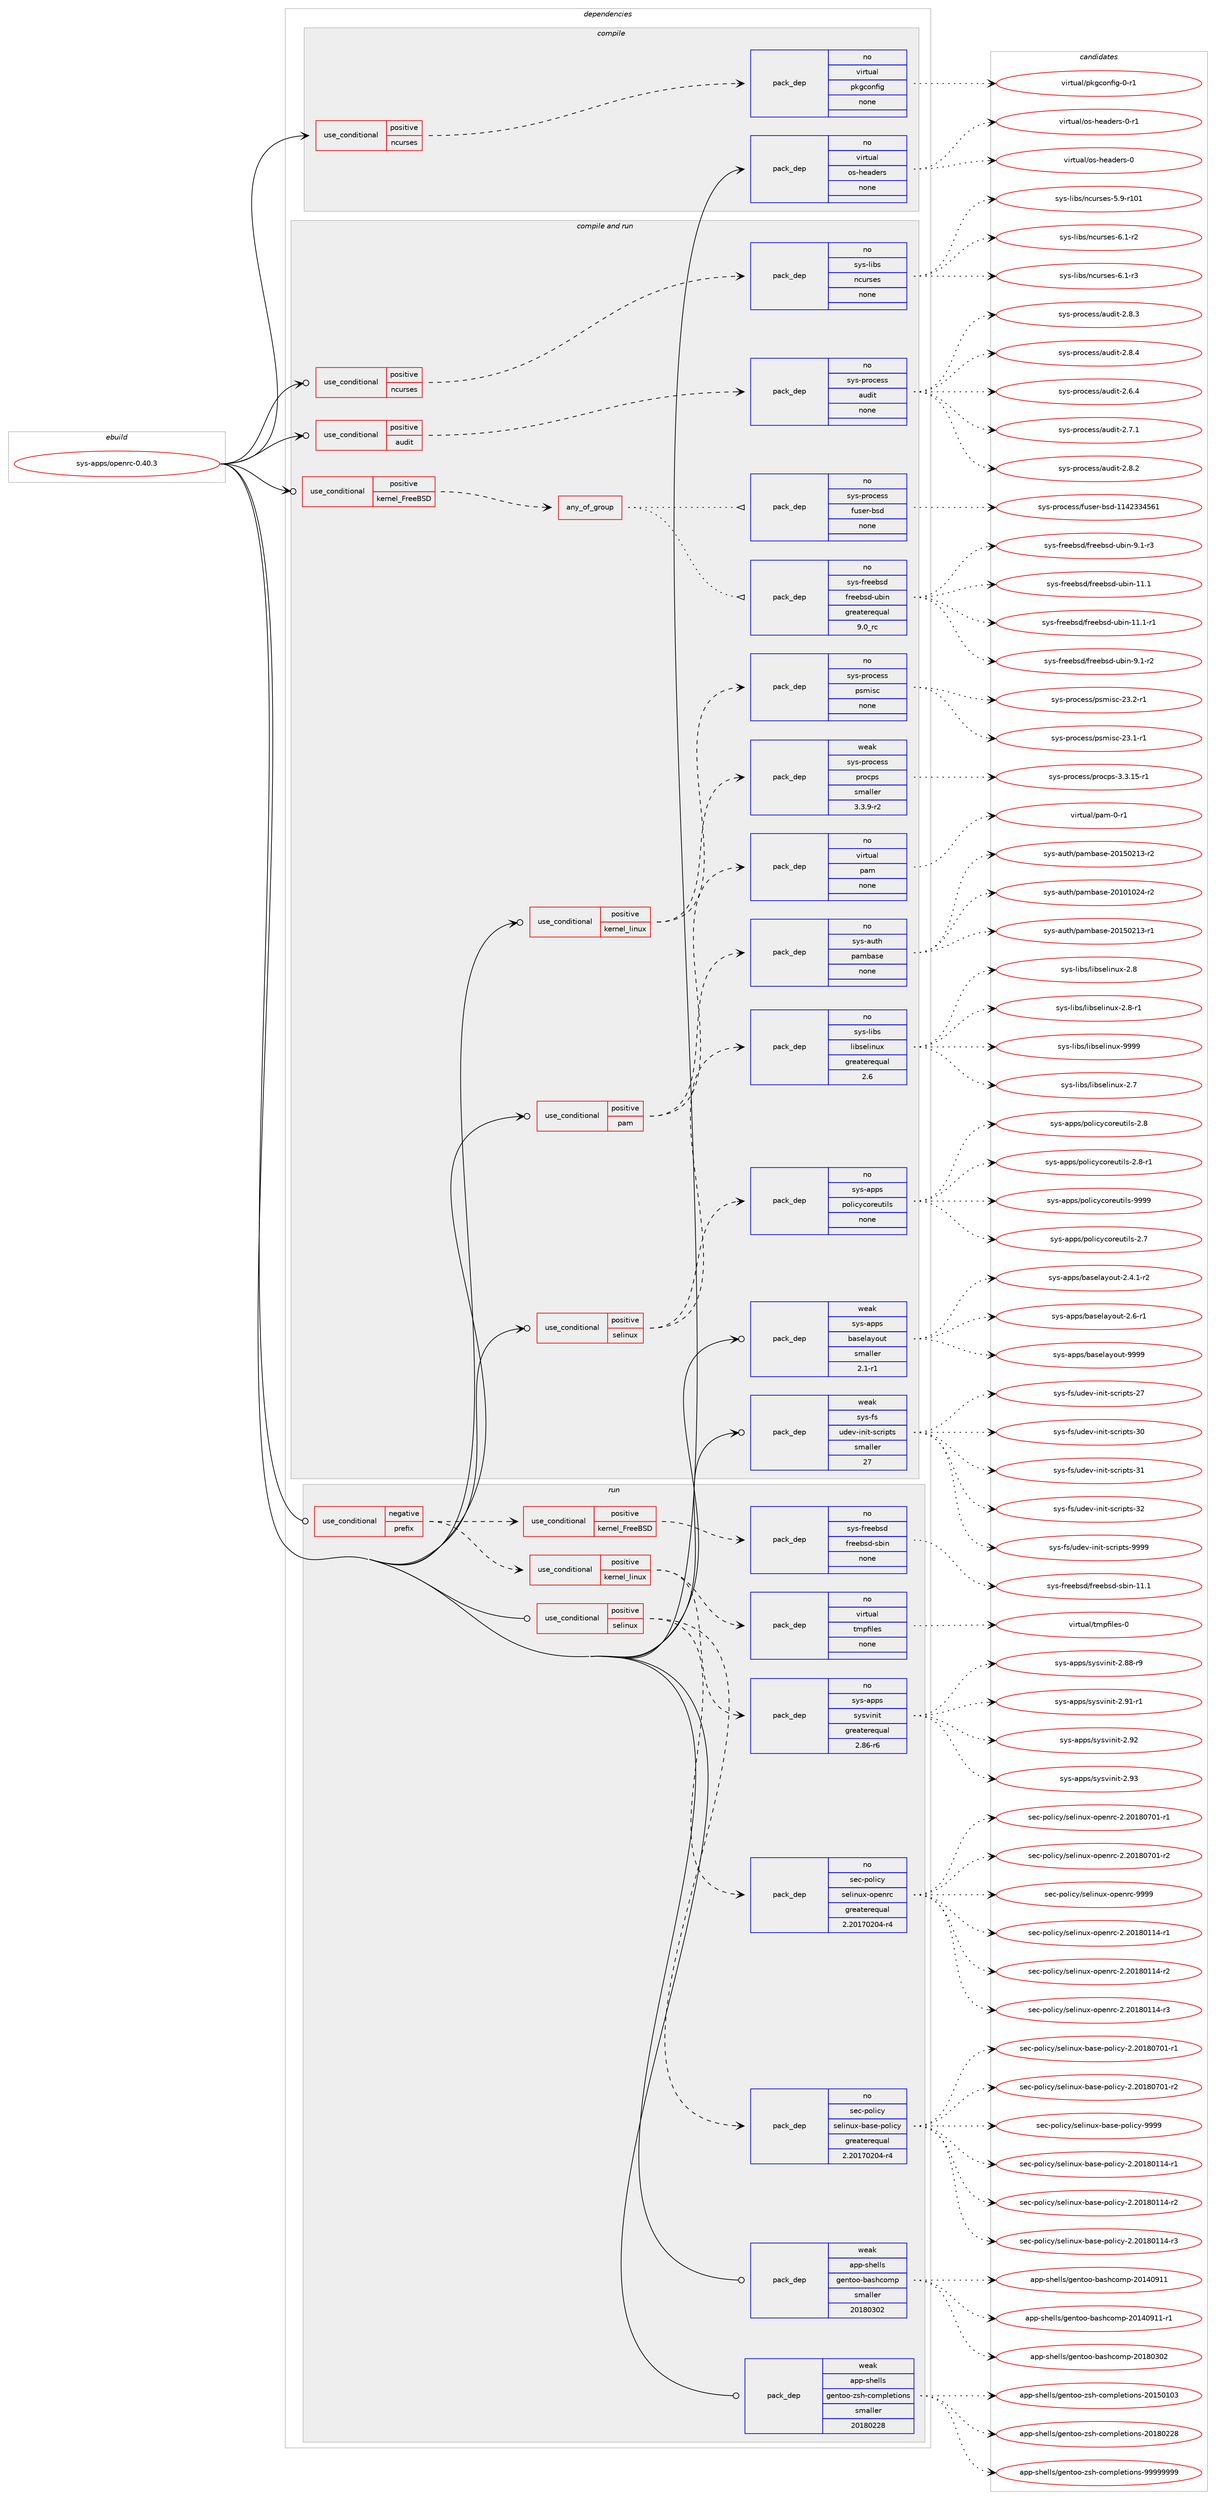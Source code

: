 digraph prolog {

# *************
# Graph options
# *************

newrank=true;
concentrate=true;
compound=true;
graph [rankdir=LR,fontname=Helvetica,fontsize=10,ranksep=1.5];#, ranksep=2.5, nodesep=0.2];
edge  [arrowhead=vee];
node  [fontname=Helvetica,fontsize=10];

# **********
# The ebuild
# **********

subgraph cluster_leftcol {
color=gray;
rank=same;
label=<<i>ebuild</i>>;
id [label="sys-apps/openrc-0.40.3", color=red, width=4, href="../sys-apps/openrc-0.40.3.svg"];
}

# ****************
# The dependencies
# ****************

subgraph cluster_midcol {
color=gray;
label=<<i>dependencies</i>>;
subgraph cluster_compile {
fillcolor="#eeeeee";
style=filled;
label=<<i>compile</i>>;
subgraph cond1003 {
dependency6547 [label=<<TABLE BORDER="0" CELLBORDER="1" CELLSPACING="0" CELLPADDING="4"><TR><TD ROWSPAN="3" CELLPADDING="10">use_conditional</TD></TR><TR><TD>positive</TD></TR><TR><TD>ncurses</TD></TR></TABLE>>, shape=none, color=red];
subgraph pack5401 {
dependency6548 [label=<<TABLE BORDER="0" CELLBORDER="1" CELLSPACING="0" CELLPADDING="4" WIDTH="220"><TR><TD ROWSPAN="6" CELLPADDING="30">pack_dep</TD></TR><TR><TD WIDTH="110">no</TD></TR><TR><TD>virtual</TD></TR><TR><TD>pkgconfig</TD></TR><TR><TD>none</TD></TR><TR><TD></TD></TR></TABLE>>, shape=none, color=blue];
}
dependency6547:e -> dependency6548:w [weight=20,style="dashed",arrowhead="vee"];
}
id:e -> dependency6547:w [weight=20,style="solid",arrowhead="vee"];
subgraph pack5402 {
dependency6549 [label=<<TABLE BORDER="0" CELLBORDER="1" CELLSPACING="0" CELLPADDING="4" WIDTH="220"><TR><TD ROWSPAN="6" CELLPADDING="30">pack_dep</TD></TR><TR><TD WIDTH="110">no</TD></TR><TR><TD>virtual</TD></TR><TR><TD>os-headers</TD></TR><TR><TD>none</TD></TR><TR><TD></TD></TR></TABLE>>, shape=none, color=blue];
}
id:e -> dependency6549:w [weight=20,style="solid",arrowhead="vee"];
}
subgraph cluster_compileandrun {
fillcolor="#eeeeee";
style=filled;
label=<<i>compile and run</i>>;
subgraph cond1004 {
dependency6550 [label=<<TABLE BORDER="0" CELLBORDER="1" CELLSPACING="0" CELLPADDING="4"><TR><TD ROWSPAN="3" CELLPADDING="10">use_conditional</TD></TR><TR><TD>positive</TD></TR><TR><TD>audit</TD></TR></TABLE>>, shape=none, color=red];
subgraph pack5403 {
dependency6551 [label=<<TABLE BORDER="0" CELLBORDER="1" CELLSPACING="0" CELLPADDING="4" WIDTH="220"><TR><TD ROWSPAN="6" CELLPADDING="30">pack_dep</TD></TR><TR><TD WIDTH="110">no</TD></TR><TR><TD>sys-process</TD></TR><TR><TD>audit</TD></TR><TR><TD>none</TD></TR><TR><TD></TD></TR></TABLE>>, shape=none, color=blue];
}
dependency6550:e -> dependency6551:w [weight=20,style="dashed",arrowhead="vee"];
}
id:e -> dependency6550:w [weight=20,style="solid",arrowhead="odotvee"];
subgraph cond1005 {
dependency6552 [label=<<TABLE BORDER="0" CELLBORDER="1" CELLSPACING="0" CELLPADDING="4"><TR><TD ROWSPAN="3" CELLPADDING="10">use_conditional</TD></TR><TR><TD>positive</TD></TR><TR><TD>kernel_FreeBSD</TD></TR></TABLE>>, shape=none, color=red];
subgraph any138 {
dependency6553 [label=<<TABLE BORDER="0" CELLBORDER="1" CELLSPACING="0" CELLPADDING="4"><TR><TD CELLPADDING="10">any_of_group</TD></TR></TABLE>>, shape=none, color=red];subgraph pack5404 {
dependency6554 [label=<<TABLE BORDER="0" CELLBORDER="1" CELLSPACING="0" CELLPADDING="4" WIDTH="220"><TR><TD ROWSPAN="6" CELLPADDING="30">pack_dep</TD></TR><TR><TD WIDTH="110">no</TD></TR><TR><TD>sys-freebsd</TD></TR><TR><TD>freebsd-ubin</TD></TR><TR><TD>greaterequal</TD></TR><TR><TD>9.0_rc</TD></TR></TABLE>>, shape=none, color=blue];
}
dependency6553:e -> dependency6554:w [weight=20,style="dotted",arrowhead="oinv"];
subgraph pack5405 {
dependency6555 [label=<<TABLE BORDER="0" CELLBORDER="1" CELLSPACING="0" CELLPADDING="4" WIDTH="220"><TR><TD ROWSPAN="6" CELLPADDING="30">pack_dep</TD></TR><TR><TD WIDTH="110">no</TD></TR><TR><TD>sys-process</TD></TR><TR><TD>fuser-bsd</TD></TR><TR><TD>none</TD></TR><TR><TD></TD></TR></TABLE>>, shape=none, color=blue];
}
dependency6553:e -> dependency6555:w [weight=20,style="dotted",arrowhead="oinv"];
}
dependency6552:e -> dependency6553:w [weight=20,style="dashed",arrowhead="vee"];
}
id:e -> dependency6552:w [weight=20,style="solid",arrowhead="odotvee"];
subgraph cond1006 {
dependency6556 [label=<<TABLE BORDER="0" CELLBORDER="1" CELLSPACING="0" CELLPADDING="4"><TR><TD ROWSPAN="3" CELLPADDING="10">use_conditional</TD></TR><TR><TD>positive</TD></TR><TR><TD>kernel_linux</TD></TR></TABLE>>, shape=none, color=red];
subgraph pack5406 {
dependency6557 [label=<<TABLE BORDER="0" CELLBORDER="1" CELLSPACING="0" CELLPADDING="4" WIDTH="220"><TR><TD ROWSPAN="6" CELLPADDING="30">pack_dep</TD></TR><TR><TD WIDTH="110">no</TD></TR><TR><TD>sys-process</TD></TR><TR><TD>psmisc</TD></TR><TR><TD>none</TD></TR><TR><TD></TD></TR></TABLE>>, shape=none, color=blue];
}
dependency6556:e -> dependency6557:w [weight=20,style="dashed",arrowhead="vee"];
subgraph pack5407 {
dependency6558 [label=<<TABLE BORDER="0" CELLBORDER="1" CELLSPACING="0" CELLPADDING="4" WIDTH="220"><TR><TD ROWSPAN="6" CELLPADDING="30">pack_dep</TD></TR><TR><TD WIDTH="110">weak</TD></TR><TR><TD>sys-process</TD></TR><TR><TD>procps</TD></TR><TR><TD>smaller</TD></TR><TR><TD>3.3.9-r2</TD></TR></TABLE>>, shape=none, color=blue];
}
dependency6556:e -> dependency6558:w [weight=20,style="dashed",arrowhead="vee"];
}
id:e -> dependency6556:w [weight=20,style="solid",arrowhead="odotvee"];
subgraph cond1007 {
dependency6559 [label=<<TABLE BORDER="0" CELLBORDER="1" CELLSPACING="0" CELLPADDING="4"><TR><TD ROWSPAN="3" CELLPADDING="10">use_conditional</TD></TR><TR><TD>positive</TD></TR><TR><TD>ncurses</TD></TR></TABLE>>, shape=none, color=red];
subgraph pack5408 {
dependency6560 [label=<<TABLE BORDER="0" CELLBORDER="1" CELLSPACING="0" CELLPADDING="4" WIDTH="220"><TR><TD ROWSPAN="6" CELLPADDING="30">pack_dep</TD></TR><TR><TD WIDTH="110">no</TD></TR><TR><TD>sys-libs</TD></TR><TR><TD>ncurses</TD></TR><TR><TD>none</TD></TR><TR><TD></TD></TR></TABLE>>, shape=none, color=blue];
}
dependency6559:e -> dependency6560:w [weight=20,style="dashed",arrowhead="vee"];
}
id:e -> dependency6559:w [weight=20,style="solid",arrowhead="odotvee"];
subgraph cond1008 {
dependency6561 [label=<<TABLE BORDER="0" CELLBORDER="1" CELLSPACING="0" CELLPADDING="4"><TR><TD ROWSPAN="3" CELLPADDING="10">use_conditional</TD></TR><TR><TD>positive</TD></TR><TR><TD>pam</TD></TR></TABLE>>, shape=none, color=red];
subgraph pack5409 {
dependency6562 [label=<<TABLE BORDER="0" CELLBORDER="1" CELLSPACING="0" CELLPADDING="4" WIDTH="220"><TR><TD ROWSPAN="6" CELLPADDING="30">pack_dep</TD></TR><TR><TD WIDTH="110">no</TD></TR><TR><TD>sys-auth</TD></TR><TR><TD>pambase</TD></TR><TR><TD>none</TD></TR><TR><TD></TD></TR></TABLE>>, shape=none, color=blue];
}
dependency6561:e -> dependency6562:w [weight=20,style="dashed",arrowhead="vee"];
subgraph pack5410 {
dependency6563 [label=<<TABLE BORDER="0" CELLBORDER="1" CELLSPACING="0" CELLPADDING="4" WIDTH="220"><TR><TD ROWSPAN="6" CELLPADDING="30">pack_dep</TD></TR><TR><TD WIDTH="110">no</TD></TR><TR><TD>virtual</TD></TR><TR><TD>pam</TD></TR><TR><TD>none</TD></TR><TR><TD></TD></TR></TABLE>>, shape=none, color=blue];
}
dependency6561:e -> dependency6563:w [weight=20,style="dashed",arrowhead="vee"];
}
id:e -> dependency6561:w [weight=20,style="solid",arrowhead="odotvee"];
subgraph cond1009 {
dependency6564 [label=<<TABLE BORDER="0" CELLBORDER="1" CELLSPACING="0" CELLPADDING="4"><TR><TD ROWSPAN="3" CELLPADDING="10">use_conditional</TD></TR><TR><TD>positive</TD></TR><TR><TD>selinux</TD></TR></TABLE>>, shape=none, color=red];
subgraph pack5411 {
dependency6565 [label=<<TABLE BORDER="0" CELLBORDER="1" CELLSPACING="0" CELLPADDING="4" WIDTH="220"><TR><TD ROWSPAN="6" CELLPADDING="30">pack_dep</TD></TR><TR><TD WIDTH="110">no</TD></TR><TR><TD>sys-apps</TD></TR><TR><TD>policycoreutils</TD></TR><TR><TD>none</TD></TR><TR><TD></TD></TR></TABLE>>, shape=none, color=blue];
}
dependency6564:e -> dependency6565:w [weight=20,style="dashed",arrowhead="vee"];
subgraph pack5412 {
dependency6566 [label=<<TABLE BORDER="0" CELLBORDER="1" CELLSPACING="0" CELLPADDING="4" WIDTH="220"><TR><TD ROWSPAN="6" CELLPADDING="30">pack_dep</TD></TR><TR><TD WIDTH="110">no</TD></TR><TR><TD>sys-libs</TD></TR><TR><TD>libselinux</TD></TR><TR><TD>greaterequal</TD></TR><TR><TD>2.6</TD></TR></TABLE>>, shape=none, color=blue];
}
dependency6564:e -> dependency6566:w [weight=20,style="dashed",arrowhead="vee"];
}
id:e -> dependency6564:w [weight=20,style="solid",arrowhead="odotvee"];
subgraph pack5413 {
dependency6567 [label=<<TABLE BORDER="0" CELLBORDER="1" CELLSPACING="0" CELLPADDING="4" WIDTH="220"><TR><TD ROWSPAN="6" CELLPADDING="30">pack_dep</TD></TR><TR><TD WIDTH="110">weak</TD></TR><TR><TD>sys-apps</TD></TR><TR><TD>baselayout</TD></TR><TR><TD>smaller</TD></TR><TR><TD>2.1-r1</TD></TR></TABLE>>, shape=none, color=blue];
}
id:e -> dependency6567:w [weight=20,style="solid",arrowhead="odotvee"];
subgraph pack5414 {
dependency6568 [label=<<TABLE BORDER="0" CELLBORDER="1" CELLSPACING="0" CELLPADDING="4" WIDTH="220"><TR><TD ROWSPAN="6" CELLPADDING="30">pack_dep</TD></TR><TR><TD WIDTH="110">weak</TD></TR><TR><TD>sys-fs</TD></TR><TR><TD>udev-init-scripts</TD></TR><TR><TD>smaller</TD></TR><TR><TD>27</TD></TR></TABLE>>, shape=none, color=blue];
}
id:e -> dependency6568:w [weight=20,style="solid",arrowhead="odotvee"];
}
subgraph cluster_run {
fillcolor="#eeeeee";
style=filled;
label=<<i>run</i>>;
subgraph cond1010 {
dependency6569 [label=<<TABLE BORDER="0" CELLBORDER="1" CELLSPACING="0" CELLPADDING="4"><TR><TD ROWSPAN="3" CELLPADDING="10">use_conditional</TD></TR><TR><TD>negative</TD></TR><TR><TD>prefix</TD></TR></TABLE>>, shape=none, color=red];
subgraph cond1011 {
dependency6570 [label=<<TABLE BORDER="0" CELLBORDER="1" CELLSPACING="0" CELLPADDING="4"><TR><TD ROWSPAN="3" CELLPADDING="10">use_conditional</TD></TR><TR><TD>positive</TD></TR><TR><TD>kernel_linux</TD></TR></TABLE>>, shape=none, color=red];
subgraph pack5415 {
dependency6571 [label=<<TABLE BORDER="0" CELLBORDER="1" CELLSPACING="0" CELLPADDING="4" WIDTH="220"><TR><TD ROWSPAN="6" CELLPADDING="30">pack_dep</TD></TR><TR><TD WIDTH="110">no</TD></TR><TR><TD>sys-apps</TD></TR><TR><TD>sysvinit</TD></TR><TR><TD>greaterequal</TD></TR><TR><TD>2.86-r6</TD></TR></TABLE>>, shape=none, color=blue];
}
dependency6570:e -> dependency6571:w [weight=20,style="dashed",arrowhead="vee"];
subgraph pack5416 {
dependency6572 [label=<<TABLE BORDER="0" CELLBORDER="1" CELLSPACING="0" CELLPADDING="4" WIDTH="220"><TR><TD ROWSPAN="6" CELLPADDING="30">pack_dep</TD></TR><TR><TD WIDTH="110">no</TD></TR><TR><TD>virtual</TD></TR><TR><TD>tmpfiles</TD></TR><TR><TD>none</TD></TR><TR><TD></TD></TR></TABLE>>, shape=none, color=blue];
}
dependency6570:e -> dependency6572:w [weight=20,style="dashed",arrowhead="vee"];
}
dependency6569:e -> dependency6570:w [weight=20,style="dashed",arrowhead="vee"];
subgraph cond1012 {
dependency6573 [label=<<TABLE BORDER="0" CELLBORDER="1" CELLSPACING="0" CELLPADDING="4"><TR><TD ROWSPAN="3" CELLPADDING="10">use_conditional</TD></TR><TR><TD>positive</TD></TR><TR><TD>kernel_FreeBSD</TD></TR></TABLE>>, shape=none, color=red];
subgraph pack5417 {
dependency6574 [label=<<TABLE BORDER="0" CELLBORDER="1" CELLSPACING="0" CELLPADDING="4" WIDTH="220"><TR><TD ROWSPAN="6" CELLPADDING="30">pack_dep</TD></TR><TR><TD WIDTH="110">no</TD></TR><TR><TD>sys-freebsd</TD></TR><TR><TD>freebsd-sbin</TD></TR><TR><TD>none</TD></TR><TR><TD></TD></TR></TABLE>>, shape=none, color=blue];
}
dependency6573:e -> dependency6574:w [weight=20,style="dashed",arrowhead="vee"];
}
dependency6569:e -> dependency6573:w [weight=20,style="dashed",arrowhead="vee"];
}
id:e -> dependency6569:w [weight=20,style="solid",arrowhead="odot"];
subgraph cond1013 {
dependency6575 [label=<<TABLE BORDER="0" CELLBORDER="1" CELLSPACING="0" CELLPADDING="4"><TR><TD ROWSPAN="3" CELLPADDING="10">use_conditional</TD></TR><TR><TD>positive</TD></TR><TR><TD>selinux</TD></TR></TABLE>>, shape=none, color=red];
subgraph pack5418 {
dependency6576 [label=<<TABLE BORDER="0" CELLBORDER="1" CELLSPACING="0" CELLPADDING="4" WIDTH="220"><TR><TD ROWSPAN="6" CELLPADDING="30">pack_dep</TD></TR><TR><TD WIDTH="110">no</TD></TR><TR><TD>sec-policy</TD></TR><TR><TD>selinux-base-policy</TD></TR><TR><TD>greaterequal</TD></TR><TR><TD>2.20170204-r4</TD></TR></TABLE>>, shape=none, color=blue];
}
dependency6575:e -> dependency6576:w [weight=20,style="dashed",arrowhead="vee"];
subgraph pack5419 {
dependency6577 [label=<<TABLE BORDER="0" CELLBORDER="1" CELLSPACING="0" CELLPADDING="4" WIDTH="220"><TR><TD ROWSPAN="6" CELLPADDING="30">pack_dep</TD></TR><TR><TD WIDTH="110">no</TD></TR><TR><TD>sec-policy</TD></TR><TR><TD>selinux-openrc</TD></TR><TR><TD>greaterequal</TD></TR><TR><TD>2.20170204-r4</TD></TR></TABLE>>, shape=none, color=blue];
}
dependency6575:e -> dependency6577:w [weight=20,style="dashed",arrowhead="vee"];
}
id:e -> dependency6575:w [weight=20,style="solid",arrowhead="odot"];
subgraph pack5420 {
dependency6578 [label=<<TABLE BORDER="0" CELLBORDER="1" CELLSPACING="0" CELLPADDING="4" WIDTH="220"><TR><TD ROWSPAN="6" CELLPADDING="30">pack_dep</TD></TR><TR><TD WIDTH="110">weak</TD></TR><TR><TD>app-shells</TD></TR><TR><TD>gentoo-bashcomp</TD></TR><TR><TD>smaller</TD></TR><TR><TD>20180302</TD></TR></TABLE>>, shape=none, color=blue];
}
id:e -> dependency6578:w [weight=20,style="solid",arrowhead="odot"];
subgraph pack5421 {
dependency6579 [label=<<TABLE BORDER="0" CELLBORDER="1" CELLSPACING="0" CELLPADDING="4" WIDTH="220"><TR><TD ROWSPAN="6" CELLPADDING="30">pack_dep</TD></TR><TR><TD WIDTH="110">weak</TD></TR><TR><TD>app-shells</TD></TR><TR><TD>gentoo-zsh-completions</TD></TR><TR><TD>smaller</TD></TR><TR><TD>20180228</TD></TR></TABLE>>, shape=none, color=blue];
}
id:e -> dependency6579:w [weight=20,style="solid",arrowhead="odot"];
}
}

# **************
# The candidates
# **************

subgraph cluster_choices {
rank=same;
color=gray;
label=<<i>candidates</i>>;

subgraph choice5401 {
color=black;
nodesep=1;
choice11810511411611797108471121071039911111010210510345484511449 [label="virtual/pkgconfig-0-r1", color=red, width=4,href="../virtual/pkgconfig-0-r1.svg"];
dependency6548:e -> choice11810511411611797108471121071039911111010210510345484511449:w [style=dotted,weight="100"];
}
subgraph choice5402 {
color=black;
nodesep=1;
choice118105114116117971084711111545104101971001011141154548 [label="virtual/os-headers-0", color=red, width=4,href="../virtual/os-headers-0.svg"];
choice1181051141161179710847111115451041019710010111411545484511449 [label="virtual/os-headers-0-r1", color=red, width=4,href="../virtual/os-headers-0-r1.svg"];
dependency6549:e -> choice118105114116117971084711111545104101971001011141154548:w [style=dotted,weight="100"];
dependency6549:e -> choice1181051141161179710847111115451041019710010111411545484511449:w [style=dotted,weight="100"];
}
subgraph choice5403 {
color=black;
nodesep=1;
choice11512111545112114111991011151154797117100105116455046544652 [label="sys-process/audit-2.6.4", color=red, width=4,href="../sys-process/audit-2.6.4.svg"];
choice11512111545112114111991011151154797117100105116455046554649 [label="sys-process/audit-2.7.1", color=red, width=4,href="../sys-process/audit-2.7.1.svg"];
choice11512111545112114111991011151154797117100105116455046564650 [label="sys-process/audit-2.8.2", color=red, width=4,href="../sys-process/audit-2.8.2.svg"];
choice11512111545112114111991011151154797117100105116455046564651 [label="sys-process/audit-2.8.3", color=red, width=4,href="../sys-process/audit-2.8.3.svg"];
choice11512111545112114111991011151154797117100105116455046564652 [label="sys-process/audit-2.8.4", color=red, width=4,href="../sys-process/audit-2.8.4.svg"];
dependency6551:e -> choice11512111545112114111991011151154797117100105116455046544652:w [style=dotted,weight="100"];
dependency6551:e -> choice11512111545112114111991011151154797117100105116455046554649:w [style=dotted,weight="100"];
dependency6551:e -> choice11512111545112114111991011151154797117100105116455046564650:w [style=dotted,weight="100"];
dependency6551:e -> choice11512111545112114111991011151154797117100105116455046564651:w [style=dotted,weight="100"];
dependency6551:e -> choice11512111545112114111991011151154797117100105116455046564652:w [style=dotted,weight="100"];
}
subgraph choice5404 {
color=black;
nodesep=1;
choice1151211154510211410110198115100471021141011019811510045117981051104549494649 [label="sys-freebsd/freebsd-ubin-11.1", color=red, width=4,href="../sys-freebsd/freebsd-ubin-11.1.svg"];
choice11512111545102114101101981151004710211410110198115100451179810511045494946494511449 [label="sys-freebsd/freebsd-ubin-11.1-r1", color=red, width=4,href="../sys-freebsd/freebsd-ubin-11.1-r1.svg"];
choice115121115451021141011019811510047102114101101981151004511798105110455746494511450 [label="sys-freebsd/freebsd-ubin-9.1-r2", color=red, width=4,href="../sys-freebsd/freebsd-ubin-9.1-r2.svg"];
choice115121115451021141011019811510047102114101101981151004511798105110455746494511451 [label="sys-freebsd/freebsd-ubin-9.1-r3", color=red, width=4,href="../sys-freebsd/freebsd-ubin-9.1-r3.svg"];
dependency6554:e -> choice1151211154510211410110198115100471021141011019811510045117981051104549494649:w [style=dotted,weight="100"];
dependency6554:e -> choice11512111545102114101101981151004710211410110198115100451179810511045494946494511449:w [style=dotted,weight="100"];
dependency6554:e -> choice115121115451021141011019811510047102114101101981151004511798105110455746494511450:w [style=dotted,weight="100"];
dependency6554:e -> choice115121115451021141011019811510047102114101101981151004511798105110455746494511451:w [style=dotted,weight="100"];
}
subgraph choice5405 {
color=black;
nodesep=1;
choice11512111545112114111991011151154710211711510111445981151004549495250515152535449 [label="sys-process/fuser-bsd-1142334561", color=red, width=4,href="../sys-process/fuser-bsd-1142334561.svg"];
dependency6555:e -> choice11512111545112114111991011151154710211711510111445981151004549495250515152535449:w [style=dotted,weight="100"];
}
subgraph choice5406 {
color=black;
nodesep=1;
choice1151211154511211411199101115115471121151091051159945505146494511449 [label="sys-process/psmisc-23.1-r1", color=red, width=4,href="../sys-process/psmisc-23.1-r1.svg"];
choice1151211154511211411199101115115471121151091051159945505146504511449 [label="sys-process/psmisc-23.2-r1", color=red, width=4,href="../sys-process/psmisc-23.2-r1.svg"];
dependency6557:e -> choice1151211154511211411199101115115471121151091051159945505146494511449:w [style=dotted,weight="100"];
dependency6557:e -> choice1151211154511211411199101115115471121151091051159945505146504511449:w [style=dotted,weight="100"];
}
subgraph choice5407 {
color=black;
nodesep=1;
choice11512111545112114111991011151154711211411199112115455146514649534511449 [label="sys-process/procps-3.3.15-r1", color=red, width=4,href="../sys-process/procps-3.3.15-r1.svg"];
dependency6558:e -> choice11512111545112114111991011151154711211411199112115455146514649534511449:w [style=dotted,weight="100"];
}
subgraph choice5408 {
color=black;
nodesep=1;
choice115121115451081059811547110991171141151011154553465745114494849 [label="sys-libs/ncurses-5.9-r101", color=red, width=4,href="../sys-libs/ncurses-5.9-r101.svg"];
choice11512111545108105981154711099117114115101115455446494511450 [label="sys-libs/ncurses-6.1-r2", color=red, width=4,href="../sys-libs/ncurses-6.1-r2.svg"];
choice11512111545108105981154711099117114115101115455446494511451 [label="sys-libs/ncurses-6.1-r3", color=red, width=4,href="../sys-libs/ncurses-6.1-r3.svg"];
dependency6560:e -> choice115121115451081059811547110991171141151011154553465745114494849:w [style=dotted,weight="100"];
dependency6560:e -> choice11512111545108105981154711099117114115101115455446494511450:w [style=dotted,weight="100"];
dependency6560:e -> choice11512111545108105981154711099117114115101115455446494511451:w [style=dotted,weight="100"];
}
subgraph choice5409 {
color=black;
nodesep=1;
choice1151211154597117116104471129710998971151014550484948494850524511450 [label="sys-auth/pambase-20101024-r2", color=red, width=4,href="../sys-auth/pambase-20101024-r2.svg"];
choice1151211154597117116104471129710998971151014550484953485049514511449 [label="sys-auth/pambase-20150213-r1", color=red, width=4,href="../sys-auth/pambase-20150213-r1.svg"];
choice1151211154597117116104471129710998971151014550484953485049514511450 [label="sys-auth/pambase-20150213-r2", color=red, width=4,href="../sys-auth/pambase-20150213-r2.svg"];
dependency6562:e -> choice1151211154597117116104471129710998971151014550484948494850524511450:w [style=dotted,weight="100"];
dependency6562:e -> choice1151211154597117116104471129710998971151014550484953485049514511449:w [style=dotted,weight="100"];
dependency6562:e -> choice1151211154597117116104471129710998971151014550484953485049514511450:w [style=dotted,weight="100"];
}
subgraph choice5410 {
color=black;
nodesep=1;
choice11810511411611797108471129710945484511449 [label="virtual/pam-0-r1", color=red, width=4,href="../virtual/pam-0-r1.svg"];
dependency6563:e -> choice11810511411611797108471129710945484511449:w [style=dotted,weight="100"];
}
subgraph choice5411 {
color=black;
nodesep=1;
choice115121115459711211211547112111108105991219911111410111711610510811545504655 [label="sys-apps/policycoreutils-2.7", color=red, width=4,href="../sys-apps/policycoreutils-2.7.svg"];
choice115121115459711211211547112111108105991219911111410111711610510811545504656 [label="sys-apps/policycoreutils-2.8", color=red, width=4,href="../sys-apps/policycoreutils-2.8.svg"];
choice1151211154597112112115471121111081059912199111114101117116105108115455046564511449 [label="sys-apps/policycoreutils-2.8-r1", color=red, width=4,href="../sys-apps/policycoreutils-2.8-r1.svg"];
choice11512111545971121121154711211110810599121991111141011171161051081154557575757 [label="sys-apps/policycoreutils-9999", color=red, width=4,href="../sys-apps/policycoreutils-9999.svg"];
dependency6565:e -> choice115121115459711211211547112111108105991219911111410111711610510811545504655:w [style=dotted,weight="100"];
dependency6565:e -> choice115121115459711211211547112111108105991219911111410111711610510811545504656:w [style=dotted,weight="100"];
dependency6565:e -> choice1151211154597112112115471121111081059912199111114101117116105108115455046564511449:w [style=dotted,weight="100"];
dependency6565:e -> choice11512111545971121121154711211110810599121991111141011171161051081154557575757:w [style=dotted,weight="100"];
}
subgraph choice5412 {
color=black;
nodesep=1;
choice1151211154510810598115471081059811510110810511011712045504655 [label="sys-libs/libselinux-2.7", color=red, width=4,href="../sys-libs/libselinux-2.7.svg"];
choice1151211154510810598115471081059811510110810511011712045504656 [label="sys-libs/libselinux-2.8", color=red, width=4,href="../sys-libs/libselinux-2.8.svg"];
choice11512111545108105981154710810598115101108105110117120455046564511449 [label="sys-libs/libselinux-2.8-r1", color=red, width=4,href="../sys-libs/libselinux-2.8-r1.svg"];
choice115121115451081059811547108105981151011081051101171204557575757 [label="sys-libs/libselinux-9999", color=red, width=4,href="../sys-libs/libselinux-9999.svg"];
dependency6566:e -> choice1151211154510810598115471081059811510110810511011712045504655:w [style=dotted,weight="100"];
dependency6566:e -> choice1151211154510810598115471081059811510110810511011712045504656:w [style=dotted,weight="100"];
dependency6566:e -> choice11512111545108105981154710810598115101108105110117120455046564511449:w [style=dotted,weight="100"];
dependency6566:e -> choice115121115451081059811547108105981151011081051101171204557575757:w [style=dotted,weight="100"];
}
subgraph choice5413 {
color=black;
nodesep=1;
choice1151211154597112112115479897115101108971211111171164550465246494511450 [label="sys-apps/baselayout-2.4.1-r2", color=red, width=4,href="../sys-apps/baselayout-2.4.1-r2.svg"];
choice115121115459711211211547989711510110897121111117116455046544511449 [label="sys-apps/baselayout-2.6-r1", color=red, width=4,href="../sys-apps/baselayout-2.6-r1.svg"];
choice1151211154597112112115479897115101108971211111171164557575757 [label="sys-apps/baselayout-9999", color=red, width=4,href="../sys-apps/baselayout-9999.svg"];
dependency6567:e -> choice1151211154597112112115479897115101108971211111171164550465246494511450:w [style=dotted,weight="100"];
dependency6567:e -> choice115121115459711211211547989711510110897121111117116455046544511449:w [style=dotted,weight="100"];
dependency6567:e -> choice1151211154597112112115479897115101108971211111171164557575757:w [style=dotted,weight="100"];
}
subgraph choice5414 {
color=black;
nodesep=1;
choice1151211154510211547117100101118451051101051164511599114105112116115455055 [label="sys-fs/udev-init-scripts-27", color=red, width=4,href="../sys-fs/udev-init-scripts-27.svg"];
choice1151211154510211547117100101118451051101051164511599114105112116115455148 [label="sys-fs/udev-init-scripts-30", color=red, width=4,href="../sys-fs/udev-init-scripts-30.svg"];
choice1151211154510211547117100101118451051101051164511599114105112116115455149 [label="sys-fs/udev-init-scripts-31", color=red, width=4,href="../sys-fs/udev-init-scripts-31.svg"];
choice1151211154510211547117100101118451051101051164511599114105112116115455150 [label="sys-fs/udev-init-scripts-32", color=red, width=4,href="../sys-fs/udev-init-scripts-32.svg"];
choice11512111545102115471171001011184510511010511645115991141051121161154557575757 [label="sys-fs/udev-init-scripts-9999", color=red, width=4,href="../sys-fs/udev-init-scripts-9999.svg"];
dependency6568:e -> choice1151211154510211547117100101118451051101051164511599114105112116115455055:w [style=dotted,weight="100"];
dependency6568:e -> choice1151211154510211547117100101118451051101051164511599114105112116115455148:w [style=dotted,weight="100"];
dependency6568:e -> choice1151211154510211547117100101118451051101051164511599114105112116115455149:w [style=dotted,weight="100"];
dependency6568:e -> choice1151211154510211547117100101118451051101051164511599114105112116115455150:w [style=dotted,weight="100"];
dependency6568:e -> choice11512111545102115471171001011184510511010511645115991141051121161154557575757:w [style=dotted,weight="100"];
}
subgraph choice5415 {
color=black;
nodesep=1;
choice11512111545971121121154711512111511810511010511645504656564511457 [label="sys-apps/sysvinit-2.88-r9", color=red, width=4,href="../sys-apps/sysvinit-2.88-r9.svg"];
choice11512111545971121121154711512111511810511010511645504657494511449 [label="sys-apps/sysvinit-2.91-r1", color=red, width=4,href="../sys-apps/sysvinit-2.91-r1.svg"];
choice1151211154597112112115471151211151181051101051164550465750 [label="sys-apps/sysvinit-2.92", color=red, width=4,href="../sys-apps/sysvinit-2.92.svg"];
choice1151211154597112112115471151211151181051101051164550465751 [label="sys-apps/sysvinit-2.93", color=red, width=4,href="../sys-apps/sysvinit-2.93.svg"];
dependency6571:e -> choice11512111545971121121154711512111511810511010511645504656564511457:w [style=dotted,weight="100"];
dependency6571:e -> choice11512111545971121121154711512111511810511010511645504657494511449:w [style=dotted,weight="100"];
dependency6571:e -> choice1151211154597112112115471151211151181051101051164550465750:w [style=dotted,weight="100"];
dependency6571:e -> choice1151211154597112112115471151211151181051101051164550465751:w [style=dotted,weight="100"];
}
subgraph choice5416 {
color=black;
nodesep=1;
choice11810511411611797108471161091121021051081011154548 [label="virtual/tmpfiles-0", color=red, width=4,href="../virtual/tmpfiles-0.svg"];
dependency6572:e -> choice11810511411611797108471161091121021051081011154548:w [style=dotted,weight="100"];
}
subgraph choice5417 {
color=black;
nodesep=1;
choice1151211154510211410110198115100471021141011019811510045115981051104549494649 [label="sys-freebsd/freebsd-sbin-11.1", color=red, width=4,href="../sys-freebsd/freebsd-sbin-11.1.svg"];
dependency6574:e -> choice1151211154510211410110198115100471021141011019811510045115981051104549494649:w [style=dotted,weight="100"];
}
subgraph choice5418 {
color=black;
nodesep=1;
choice11510199451121111081059912147115101108105110117120459897115101451121111081059912145504650484956484949524511449 [label="sec-policy/selinux-base-policy-2.20180114-r1", color=red, width=4,href="../sec-policy/selinux-base-policy-2.20180114-r1.svg"];
choice11510199451121111081059912147115101108105110117120459897115101451121111081059912145504650484956484949524511450 [label="sec-policy/selinux-base-policy-2.20180114-r2", color=red, width=4,href="../sec-policy/selinux-base-policy-2.20180114-r2.svg"];
choice11510199451121111081059912147115101108105110117120459897115101451121111081059912145504650484956484949524511451 [label="sec-policy/selinux-base-policy-2.20180114-r3", color=red, width=4,href="../sec-policy/selinux-base-policy-2.20180114-r3.svg"];
choice11510199451121111081059912147115101108105110117120459897115101451121111081059912145504650484956485548494511449 [label="sec-policy/selinux-base-policy-2.20180701-r1", color=red, width=4,href="../sec-policy/selinux-base-policy-2.20180701-r1.svg"];
choice11510199451121111081059912147115101108105110117120459897115101451121111081059912145504650484956485548494511450 [label="sec-policy/selinux-base-policy-2.20180701-r2", color=red, width=4,href="../sec-policy/selinux-base-policy-2.20180701-r2.svg"];
choice1151019945112111108105991214711510110810511011712045989711510145112111108105991214557575757 [label="sec-policy/selinux-base-policy-9999", color=red, width=4,href="../sec-policy/selinux-base-policy-9999.svg"];
dependency6576:e -> choice11510199451121111081059912147115101108105110117120459897115101451121111081059912145504650484956484949524511449:w [style=dotted,weight="100"];
dependency6576:e -> choice11510199451121111081059912147115101108105110117120459897115101451121111081059912145504650484956484949524511450:w [style=dotted,weight="100"];
dependency6576:e -> choice11510199451121111081059912147115101108105110117120459897115101451121111081059912145504650484956484949524511451:w [style=dotted,weight="100"];
dependency6576:e -> choice11510199451121111081059912147115101108105110117120459897115101451121111081059912145504650484956485548494511449:w [style=dotted,weight="100"];
dependency6576:e -> choice11510199451121111081059912147115101108105110117120459897115101451121111081059912145504650484956485548494511450:w [style=dotted,weight="100"];
dependency6576:e -> choice1151019945112111108105991214711510110810511011712045989711510145112111108105991214557575757:w [style=dotted,weight="100"];
}
subgraph choice5419 {
color=black;
nodesep=1;
choice11510199451121111081059912147115101108105110117120451111121011101149945504650484956484949524511449 [label="sec-policy/selinux-openrc-2.20180114-r1", color=red, width=4,href="../sec-policy/selinux-openrc-2.20180114-r1.svg"];
choice11510199451121111081059912147115101108105110117120451111121011101149945504650484956484949524511450 [label="sec-policy/selinux-openrc-2.20180114-r2", color=red, width=4,href="../sec-policy/selinux-openrc-2.20180114-r2.svg"];
choice11510199451121111081059912147115101108105110117120451111121011101149945504650484956484949524511451 [label="sec-policy/selinux-openrc-2.20180114-r3", color=red, width=4,href="../sec-policy/selinux-openrc-2.20180114-r3.svg"];
choice11510199451121111081059912147115101108105110117120451111121011101149945504650484956485548494511449 [label="sec-policy/selinux-openrc-2.20180701-r1", color=red, width=4,href="../sec-policy/selinux-openrc-2.20180701-r1.svg"];
choice11510199451121111081059912147115101108105110117120451111121011101149945504650484956485548494511450 [label="sec-policy/selinux-openrc-2.20180701-r2", color=red, width=4,href="../sec-policy/selinux-openrc-2.20180701-r2.svg"];
choice1151019945112111108105991214711510110810511011712045111112101110114994557575757 [label="sec-policy/selinux-openrc-9999", color=red, width=4,href="../sec-policy/selinux-openrc-9999.svg"];
dependency6577:e -> choice11510199451121111081059912147115101108105110117120451111121011101149945504650484956484949524511449:w [style=dotted,weight="100"];
dependency6577:e -> choice11510199451121111081059912147115101108105110117120451111121011101149945504650484956484949524511450:w [style=dotted,weight="100"];
dependency6577:e -> choice11510199451121111081059912147115101108105110117120451111121011101149945504650484956484949524511451:w [style=dotted,weight="100"];
dependency6577:e -> choice11510199451121111081059912147115101108105110117120451111121011101149945504650484956485548494511449:w [style=dotted,weight="100"];
dependency6577:e -> choice11510199451121111081059912147115101108105110117120451111121011101149945504650484956485548494511450:w [style=dotted,weight="100"];
dependency6577:e -> choice1151019945112111108105991214711510110810511011712045111112101110114994557575757:w [style=dotted,weight="100"];
}
subgraph choice5420 {
color=black;
nodesep=1;
choice97112112451151041011081081154710310111011611111145989711510499111109112455048495248574949 [label="app-shells/gentoo-bashcomp-20140911", color=red, width=4,href="../app-shells/gentoo-bashcomp-20140911.svg"];
choice971121124511510410110810811547103101110116111111459897115104991111091124550484952485749494511449 [label="app-shells/gentoo-bashcomp-20140911-r1", color=red, width=4,href="../app-shells/gentoo-bashcomp-20140911-r1.svg"];
choice97112112451151041011081081154710310111011611111145989711510499111109112455048495648514850 [label="app-shells/gentoo-bashcomp-20180302", color=red, width=4,href="../app-shells/gentoo-bashcomp-20180302.svg"];
dependency6578:e -> choice97112112451151041011081081154710310111011611111145989711510499111109112455048495248574949:w [style=dotted,weight="100"];
dependency6578:e -> choice971121124511510410110810811547103101110116111111459897115104991111091124550484952485749494511449:w [style=dotted,weight="100"];
dependency6578:e -> choice97112112451151041011081081154710310111011611111145989711510499111109112455048495648514850:w [style=dotted,weight="100"];
}
subgraph choice5421 {
color=black;
nodesep=1;
choice971121124511510410110810811547103101110116111111451221151044599111109112108101116105111110115455048495348494851 [label="app-shells/gentoo-zsh-completions-20150103", color=red, width=4,href="../app-shells/gentoo-zsh-completions-20150103.svg"];
choice971121124511510410110810811547103101110116111111451221151044599111109112108101116105111110115455048495648505056 [label="app-shells/gentoo-zsh-completions-20180228", color=red, width=4,href="../app-shells/gentoo-zsh-completions-20180228.svg"];
choice971121124511510410110810811547103101110116111111451221151044599111109112108101116105111110115455757575757575757 [label="app-shells/gentoo-zsh-completions-99999999", color=red, width=4,href="../app-shells/gentoo-zsh-completions-99999999.svg"];
dependency6579:e -> choice971121124511510410110810811547103101110116111111451221151044599111109112108101116105111110115455048495348494851:w [style=dotted,weight="100"];
dependency6579:e -> choice971121124511510410110810811547103101110116111111451221151044599111109112108101116105111110115455048495648505056:w [style=dotted,weight="100"];
dependency6579:e -> choice971121124511510410110810811547103101110116111111451221151044599111109112108101116105111110115455757575757575757:w [style=dotted,weight="100"];
}
}

}
